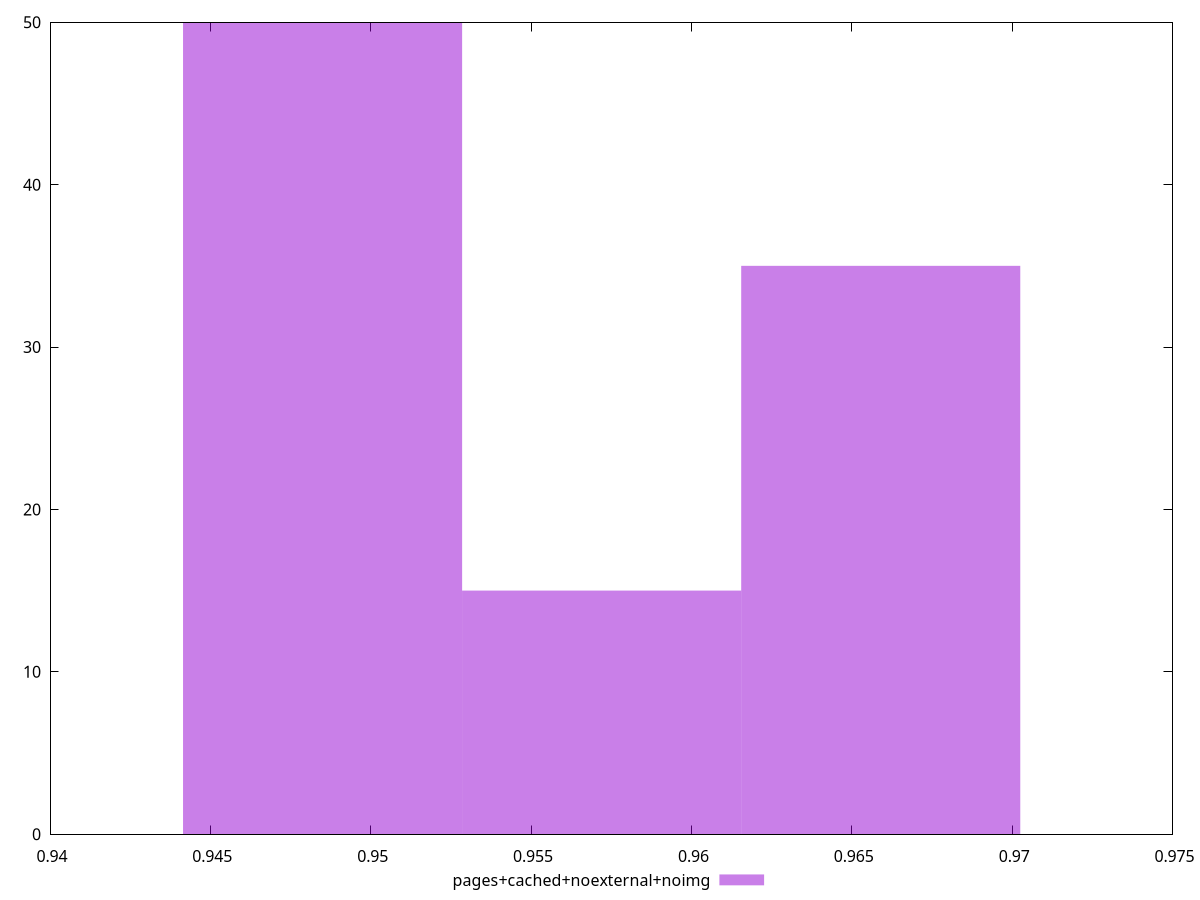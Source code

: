 $_pagesCachedNoexternalNoimg <<EOF
0.9659026870938366 35
0.9484990350741278 50
0.9572008610839823 15
EOF
set key outside below
set terminal pngcairo
set output "report_00004_2020-11-02T20-21-41.718Z/first-contentful-paint/pages+cached+noexternal+noimg//hist.png"
set yrange [0:50]
set boxwidth 0.008701826009854384
set style fill transparent solid 0.5 noborder
plot $_pagesCachedNoexternalNoimg title "pages+cached+noexternal+noimg" with boxes ,